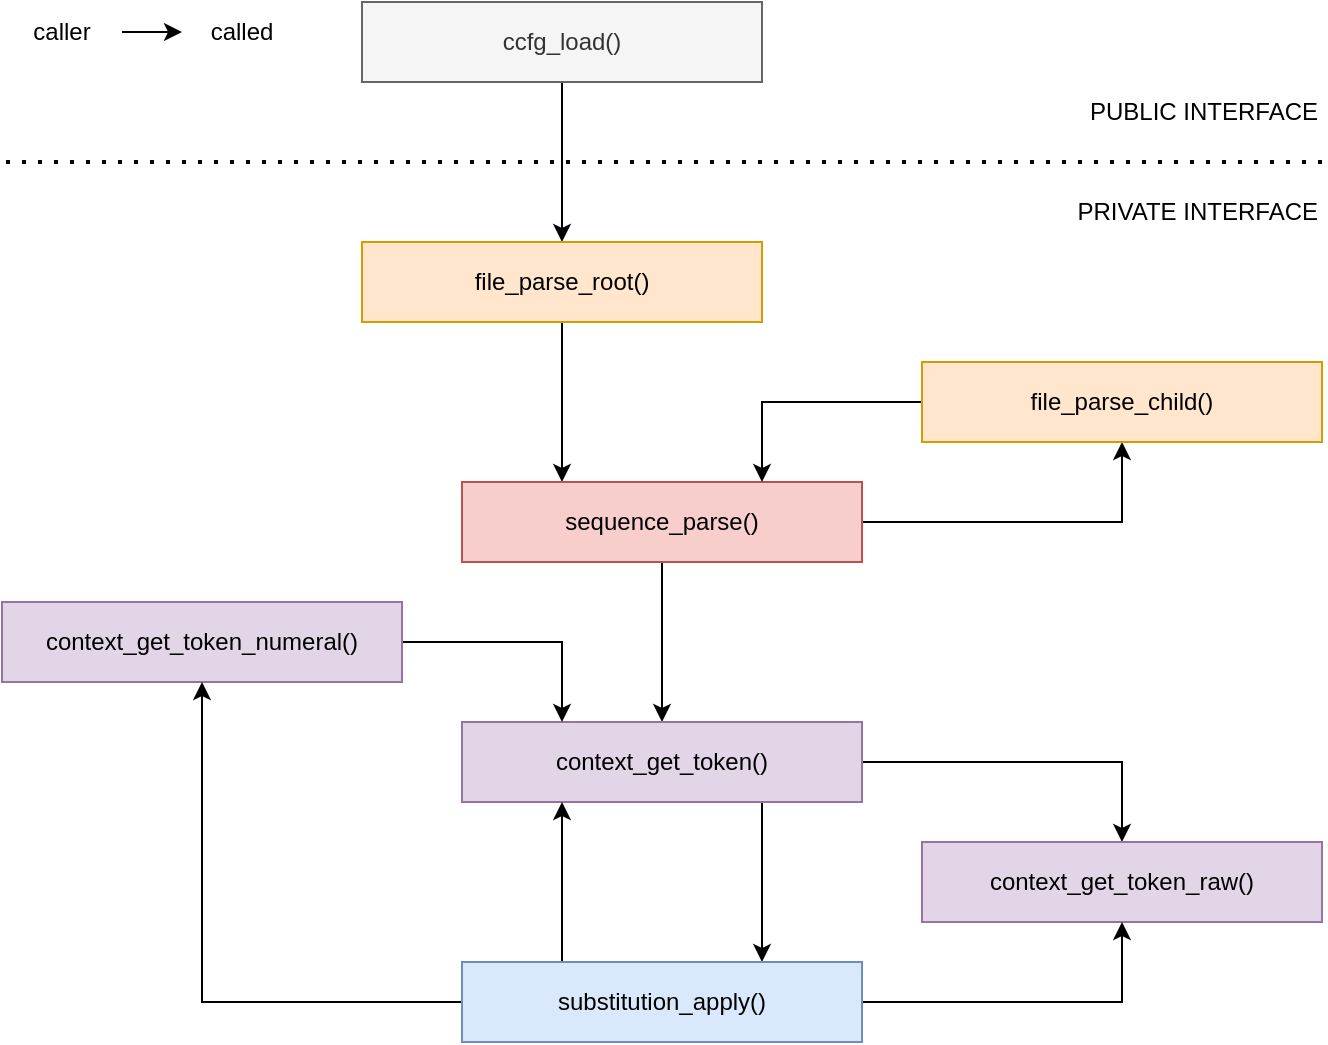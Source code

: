 <mxfile version="24.3.1" type="device">
  <diagram name="Page-1" id="bvEHzXEapoQdk9BFcVOc">
    <mxGraphModel dx="2257" dy="792" grid="1" gridSize="10" guides="1" tooltips="1" connect="1" arrows="1" fold="1" page="1" pageScale="1" pageWidth="827" pageHeight="1169" math="0" shadow="0">
      <root>
        <mxCell id="0" />
        <mxCell id="1" parent="0" />
        <mxCell id="mvH7EwatJQjcA7fawZQb-4" style="edgeStyle=orthogonalEdgeStyle;rounded=0;orthogonalLoop=1;jettySize=auto;html=1;exitX=0.5;exitY=1;exitDx=0;exitDy=0;" edge="1" parent="1" source="mvH7EwatJQjcA7fawZQb-1" target="mvH7EwatJQjcA7fawZQb-2">
          <mxGeometry relative="1" as="geometry" />
        </mxCell>
        <mxCell id="mvH7EwatJQjcA7fawZQb-1" value="ccfg_load()" style="rounded=0;whiteSpace=wrap;html=1;fillColor=#f5f5f5;fontColor=#333333;strokeColor=#666666;" vertex="1" parent="1">
          <mxGeometry x="160" y="240" width="200" height="40" as="geometry" />
        </mxCell>
        <mxCell id="mvH7EwatJQjcA7fawZQb-5" style="edgeStyle=orthogonalEdgeStyle;rounded=0;orthogonalLoop=1;jettySize=auto;html=1;entryX=0.25;entryY=0;entryDx=0;entryDy=0;" edge="1" parent="1" source="mvH7EwatJQjcA7fawZQb-2" target="mvH7EwatJQjcA7fawZQb-3">
          <mxGeometry relative="1" as="geometry" />
        </mxCell>
        <mxCell id="mvH7EwatJQjcA7fawZQb-2" value="file_parse_root()" style="rounded=0;whiteSpace=wrap;html=1;fillColor=#ffe6cc;strokeColor=#d79b00;" vertex="1" parent="1">
          <mxGeometry x="160" y="360" width="200" height="40" as="geometry" />
        </mxCell>
        <mxCell id="mvH7EwatJQjcA7fawZQb-8" style="edgeStyle=orthogonalEdgeStyle;rounded=0;orthogonalLoop=1;jettySize=auto;html=1;exitX=1;exitY=0.5;exitDx=0;exitDy=0;entryX=0.5;entryY=1;entryDx=0;entryDy=0;" edge="1" parent="1" source="mvH7EwatJQjcA7fawZQb-3" target="mvH7EwatJQjcA7fawZQb-6">
          <mxGeometry relative="1" as="geometry" />
        </mxCell>
        <mxCell id="mvH7EwatJQjcA7fawZQb-10" style="edgeStyle=orthogonalEdgeStyle;rounded=0;orthogonalLoop=1;jettySize=auto;html=1;exitX=0.5;exitY=1;exitDx=0;exitDy=0;entryX=0.5;entryY=0;entryDx=0;entryDy=0;" edge="1" parent="1" source="mvH7EwatJQjcA7fawZQb-3" target="mvH7EwatJQjcA7fawZQb-9">
          <mxGeometry relative="1" as="geometry" />
        </mxCell>
        <mxCell id="mvH7EwatJQjcA7fawZQb-3" value="sequence_parse()" style="rounded=0;whiteSpace=wrap;html=1;fillColor=#f8cecc;strokeColor=#b85450;" vertex="1" parent="1">
          <mxGeometry x="210" y="480" width="200" height="40" as="geometry" />
        </mxCell>
        <mxCell id="mvH7EwatJQjcA7fawZQb-7" style="edgeStyle=orthogonalEdgeStyle;rounded=0;orthogonalLoop=1;jettySize=auto;html=1;exitX=0;exitY=0.5;exitDx=0;exitDy=0;entryX=0.75;entryY=0;entryDx=0;entryDy=0;" edge="1" parent="1" source="mvH7EwatJQjcA7fawZQb-6" target="mvH7EwatJQjcA7fawZQb-3">
          <mxGeometry relative="1" as="geometry" />
        </mxCell>
        <mxCell id="mvH7EwatJQjcA7fawZQb-6" value="file_parse_child()" style="rounded=0;whiteSpace=wrap;html=1;fillColor=#ffe6cc;strokeColor=#d79b00;" vertex="1" parent="1">
          <mxGeometry x="440" y="420" width="200" height="40" as="geometry" />
        </mxCell>
        <mxCell id="mvH7EwatJQjcA7fawZQb-15" style="edgeStyle=orthogonalEdgeStyle;rounded=0;orthogonalLoop=1;jettySize=auto;html=1;exitX=1;exitY=0.5;exitDx=0;exitDy=0;entryX=0.5;entryY=0;entryDx=0;entryDy=0;" edge="1" parent="1" source="mvH7EwatJQjcA7fawZQb-9" target="mvH7EwatJQjcA7fawZQb-12">
          <mxGeometry relative="1" as="geometry" />
        </mxCell>
        <mxCell id="mvH7EwatJQjcA7fawZQb-16" style="edgeStyle=orthogonalEdgeStyle;rounded=0;orthogonalLoop=1;jettySize=auto;html=1;exitX=0.75;exitY=1;exitDx=0;exitDy=0;entryX=0.75;entryY=0;entryDx=0;entryDy=0;" edge="1" parent="1" source="mvH7EwatJQjcA7fawZQb-9" target="mvH7EwatJQjcA7fawZQb-13">
          <mxGeometry relative="1" as="geometry" />
        </mxCell>
        <mxCell id="mvH7EwatJQjcA7fawZQb-9" value="context_get_token()" style="rounded=0;whiteSpace=wrap;html=1;fillColor=#e1d5e7;strokeColor=#9673a6;" vertex="1" parent="1">
          <mxGeometry x="210" y="600" width="200" height="40" as="geometry" />
        </mxCell>
        <mxCell id="mvH7EwatJQjcA7fawZQb-14" style="edgeStyle=orthogonalEdgeStyle;rounded=0;orthogonalLoop=1;jettySize=auto;html=1;exitX=1;exitY=0.5;exitDx=0;exitDy=0;entryX=0.25;entryY=0;entryDx=0;entryDy=0;" edge="1" parent="1" source="mvH7EwatJQjcA7fawZQb-11" target="mvH7EwatJQjcA7fawZQb-9">
          <mxGeometry relative="1" as="geometry" />
        </mxCell>
        <mxCell id="mvH7EwatJQjcA7fawZQb-11" value="context_get_token_numeral()" style="rounded=0;whiteSpace=wrap;html=1;fillColor=#e1d5e7;strokeColor=#9673a6;" vertex="1" parent="1">
          <mxGeometry x="-20" y="540" width="200" height="40" as="geometry" />
        </mxCell>
        <mxCell id="mvH7EwatJQjcA7fawZQb-12" value="context_get_token_raw()" style="rounded=0;whiteSpace=wrap;html=1;fillColor=#e1d5e7;strokeColor=#9673a6;" vertex="1" parent="1">
          <mxGeometry x="440" y="660" width="200" height="40" as="geometry" />
        </mxCell>
        <mxCell id="mvH7EwatJQjcA7fawZQb-17" style="edgeStyle=orthogonalEdgeStyle;rounded=0;orthogonalLoop=1;jettySize=auto;html=1;exitX=0.25;exitY=0;exitDx=0;exitDy=0;entryX=0.25;entryY=1;entryDx=0;entryDy=0;" edge="1" parent="1" source="mvH7EwatJQjcA7fawZQb-13" target="mvH7EwatJQjcA7fawZQb-9">
          <mxGeometry relative="1" as="geometry" />
        </mxCell>
        <mxCell id="mvH7EwatJQjcA7fawZQb-18" style="edgeStyle=orthogonalEdgeStyle;rounded=0;orthogonalLoop=1;jettySize=auto;html=1;exitX=0;exitY=0.5;exitDx=0;exitDy=0;entryX=0.5;entryY=1;entryDx=0;entryDy=0;" edge="1" parent="1" source="mvH7EwatJQjcA7fawZQb-13" target="mvH7EwatJQjcA7fawZQb-11">
          <mxGeometry relative="1" as="geometry" />
        </mxCell>
        <mxCell id="mvH7EwatJQjcA7fawZQb-19" style="edgeStyle=orthogonalEdgeStyle;rounded=0;orthogonalLoop=1;jettySize=auto;html=1;exitX=1;exitY=0.5;exitDx=0;exitDy=0;entryX=0.5;entryY=1;entryDx=0;entryDy=0;" edge="1" parent="1" source="mvH7EwatJQjcA7fawZQb-13" target="mvH7EwatJQjcA7fawZQb-12">
          <mxGeometry relative="1" as="geometry" />
        </mxCell>
        <mxCell id="mvH7EwatJQjcA7fawZQb-13" value="substitution_apply()" style="rounded=0;whiteSpace=wrap;html=1;fillColor=#dae8fc;strokeColor=#6c8ebf;" vertex="1" parent="1">
          <mxGeometry x="210" y="720" width="200" height="40" as="geometry" />
        </mxCell>
        <mxCell id="mvH7EwatJQjcA7fawZQb-20" value="" style="endArrow=none;dashed=1;html=1;dashPattern=1 3;strokeWidth=2;rounded=0;" edge="1" parent="1">
          <mxGeometry width="50" height="50" relative="1" as="geometry">
            <mxPoint x="640" y="320" as="sourcePoint" />
            <mxPoint x="-20" y="320" as="targetPoint" />
          </mxGeometry>
        </mxCell>
        <mxCell id="mvH7EwatJQjcA7fawZQb-21" value="PRIVATE INTERFACE" style="text;html=1;align=right;verticalAlign=middle;whiteSpace=wrap;rounded=0;" vertex="1" parent="1">
          <mxGeometry x="480" y="330" width="160" height="30" as="geometry" />
        </mxCell>
        <mxCell id="mvH7EwatJQjcA7fawZQb-22" value="PUBLIC INTERFACE" style="text;html=1;align=right;verticalAlign=middle;whiteSpace=wrap;rounded=0;" vertex="1" parent="1">
          <mxGeometry x="480" y="280" width="160" height="30" as="geometry" />
        </mxCell>
        <mxCell id="mvH7EwatJQjcA7fawZQb-25" style="edgeStyle=orthogonalEdgeStyle;rounded=0;orthogonalLoop=1;jettySize=auto;html=1;exitX=1;exitY=0.5;exitDx=0;exitDy=0;entryX=0;entryY=0.5;entryDx=0;entryDy=0;" edge="1" parent="1" source="mvH7EwatJQjcA7fawZQb-23" target="mvH7EwatJQjcA7fawZQb-24">
          <mxGeometry relative="1" as="geometry" />
        </mxCell>
        <mxCell id="mvH7EwatJQjcA7fawZQb-23" value="caller" style="text;html=1;align=center;verticalAlign=middle;whiteSpace=wrap;rounded=0;" vertex="1" parent="1">
          <mxGeometry x="-20" y="240" width="60" height="30" as="geometry" />
        </mxCell>
        <mxCell id="mvH7EwatJQjcA7fawZQb-24" value="called" style="text;html=1;align=center;verticalAlign=middle;whiteSpace=wrap;rounded=0;" vertex="1" parent="1">
          <mxGeometry x="70" y="240" width="60" height="30" as="geometry" />
        </mxCell>
      </root>
    </mxGraphModel>
  </diagram>
</mxfile>
